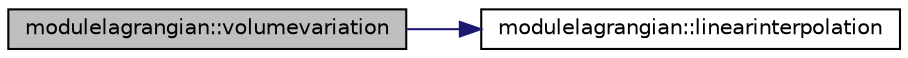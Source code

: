 digraph "modulelagrangian::volumevariation"
{
 // LATEX_PDF_SIZE
  edge [fontname="Helvetica",fontsize="10",labelfontname="Helvetica",labelfontsize="10"];
  node [fontname="Helvetica",fontsize="10",shape=record];
  rankdir="LR";
  Node1 [label="modulelagrangian::volumevariation",height=0.2,width=0.4,color="black", fillcolor="grey75", style="filled", fontcolor="black",tooltip=" "];
  Node1 -> Node2 [color="midnightblue",fontsize="10",style="solid",fontname="Helvetica"];
  Node2 [label="modulelagrangian::linearinterpolation",height=0.2,width=0.4,color="black", fillcolor="white", style="filled",URL="$namespacemodulelagrangian.html#a0c6b41e19230933d9b189208e04909f1",tooltip=" "];
}
